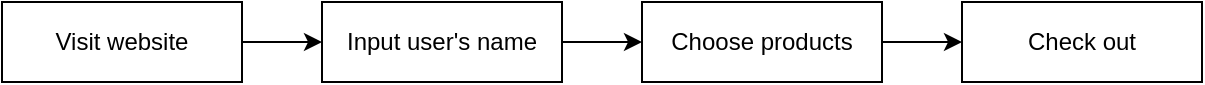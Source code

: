 <mxfile version="20.2.3" type="device"><diagram id="-5YsQsGTGEsaOR6mOULW" name="Trang-1"><mxGraphModel dx="1038" dy="547" grid="1" gridSize="10" guides="1" tooltips="1" connect="1" arrows="1" fold="1" page="1" pageScale="1" pageWidth="827" pageHeight="1169" math="0" shadow="0"><root><mxCell id="0"/><mxCell id="1" parent="0"/><mxCell id="5ht2xXlyAHm58-Zp7dsO-4" style="edgeStyle=orthogonalEdgeStyle;rounded=0;orthogonalLoop=1;jettySize=auto;html=1;exitX=1;exitY=0.5;exitDx=0;exitDy=0;entryX=0;entryY=0.5;entryDx=0;entryDy=0;" edge="1" parent="1" source="5ht2xXlyAHm58-Zp7dsO-2" target="5ht2xXlyAHm58-Zp7dsO-3"><mxGeometry relative="1" as="geometry"/></mxCell><mxCell id="5ht2xXlyAHm58-Zp7dsO-2" value="Visit website" style="rounded=0;whiteSpace=wrap;html=1;" vertex="1" parent="1"><mxGeometry x="80" y="160" width="120" height="40" as="geometry"/></mxCell><mxCell id="5ht2xXlyAHm58-Zp7dsO-6" style="edgeStyle=orthogonalEdgeStyle;rounded=0;orthogonalLoop=1;jettySize=auto;html=1;exitX=1;exitY=0.5;exitDx=0;exitDy=0;entryX=0;entryY=0.5;entryDx=0;entryDy=0;" edge="1" parent="1" source="5ht2xXlyAHm58-Zp7dsO-3" target="5ht2xXlyAHm58-Zp7dsO-5"><mxGeometry relative="1" as="geometry"/></mxCell><mxCell id="5ht2xXlyAHm58-Zp7dsO-3" value="Input user's name" style="rounded=0;whiteSpace=wrap;html=1;" vertex="1" parent="1"><mxGeometry x="240" y="160" width="120" height="40" as="geometry"/></mxCell><mxCell id="5ht2xXlyAHm58-Zp7dsO-8" style="edgeStyle=orthogonalEdgeStyle;rounded=0;orthogonalLoop=1;jettySize=auto;html=1;exitX=1;exitY=0.5;exitDx=0;exitDy=0;entryX=0;entryY=0.5;entryDx=0;entryDy=0;" edge="1" parent="1" source="5ht2xXlyAHm58-Zp7dsO-5" target="5ht2xXlyAHm58-Zp7dsO-7"><mxGeometry relative="1" as="geometry"/></mxCell><mxCell id="5ht2xXlyAHm58-Zp7dsO-5" value="Choose products" style="rounded=0;whiteSpace=wrap;html=1;" vertex="1" parent="1"><mxGeometry x="400" y="160" width="120" height="40" as="geometry"/></mxCell><mxCell id="5ht2xXlyAHm58-Zp7dsO-7" value="Check out" style="rounded=0;whiteSpace=wrap;html=1;" vertex="1" parent="1"><mxGeometry x="560" y="160" width="120" height="40" as="geometry"/></mxCell></root></mxGraphModel></diagram></mxfile>